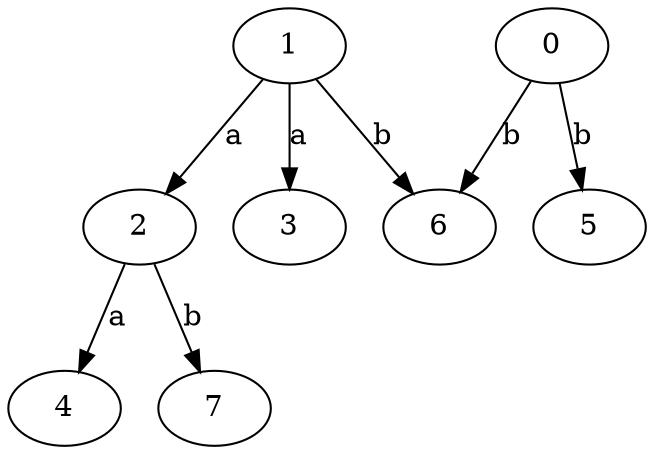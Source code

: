 strict digraph  {
2;
3;
4;
0;
5;
6;
7;
1;
2 -> 4  [label=a];
2 -> 7  [label=b];
0 -> 5  [label=b];
0 -> 6  [label=b];
1 -> 2  [label=a];
1 -> 3  [label=a];
1 -> 6  [label=b];
}

